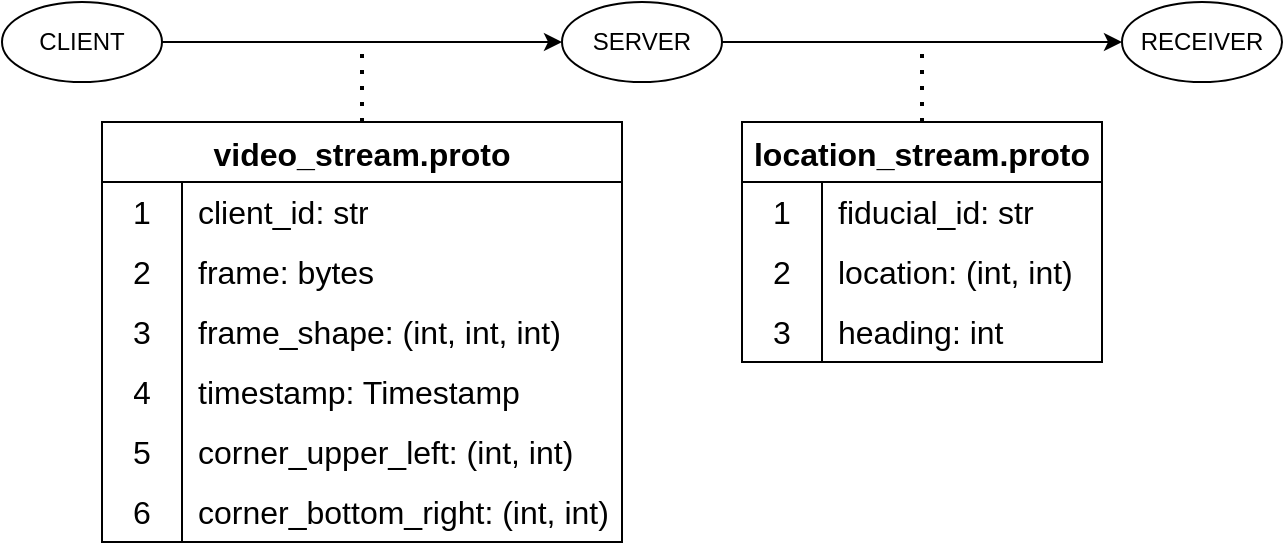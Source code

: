<mxfile version="20.8.8"><diagram name="Page-1" id="JWlhf868K9hY7RxE80pY"><mxGraphModel dx="2074" dy="1109" grid="1" gridSize="10" guides="1" tooltips="1" connect="1" arrows="1" fold="1" page="1" pageScale="1" pageWidth="850" pageHeight="1100" math="0" shadow="0"><root><mxCell id="0"/><mxCell id="1" parent="0"/><mxCell id="XJKbmh_eqoYTH4Dd0hII-1" value="CLIENT" style="ellipse;whiteSpace=wrap;html=1;" vertex="1" parent="1"><mxGeometry x="100" y="500" width="80" height="40" as="geometry"/></mxCell><mxCell id="XJKbmh_eqoYTH4Dd0hII-2" value="SERVER" style="ellipse;whiteSpace=wrap;html=1;" vertex="1" parent="1"><mxGeometry x="380" y="500" width="80" height="40" as="geometry"/></mxCell><mxCell id="XJKbmh_eqoYTH4Dd0hII-3" value="&lt;div&gt;RECEIVER&lt;/div&gt;" style="ellipse;whiteSpace=wrap;html=1;" vertex="1" parent="1"><mxGeometry x="660" y="500" width="80" height="40" as="geometry"/></mxCell><mxCell id="XJKbmh_eqoYTH4Dd0hII-4" value="" style="endArrow=classic;html=1;rounded=0;" edge="1" parent="1" source="XJKbmh_eqoYTH4Dd0hII-1" target="XJKbmh_eqoYTH4Dd0hII-2"><mxGeometry width="50" height="50" relative="1" as="geometry"><mxPoint x="400" y="600" as="sourcePoint"/><mxPoint x="450" y="550" as="targetPoint"/></mxGeometry></mxCell><mxCell id="XJKbmh_eqoYTH4Dd0hII-5" value="" style="endArrow=classic;html=1;rounded=0;" edge="1" parent="1" source="XJKbmh_eqoYTH4Dd0hII-2" target="XJKbmh_eqoYTH4Dd0hII-3"><mxGeometry width="50" height="50" relative="1" as="geometry"><mxPoint x="400" y="600" as="sourcePoint"/><mxPoint x="450" y="550" as="targetPoint"/></mxGeometry></mxCell><mxCell id="XJKbmh_eqoYTH4Dd0hII-12" value="video_stream.proto" style="shape=table;startSize=30;container=1;collapsible=0;childLayout=tableLayout;fixedRows=1;rowLines=0;fontStyle=1;strokeColor=default;fontSize=16;" vertex="1" parent="1"><mxGeometry x="150" y="560" width="260" height="210" as="geometry"/></mxCell><mxCell id="XJKbmh_eqoYTH4Dd0hII-13" value="" style="shape=tableRow;horizontal=0;startSize=0;swimlaneHead=0;swimlaneBody=0;top=0;left=0;bottom=0;right=0;collapsible=0;dropTarget=0;fillColor=none;points=[[0,0.5],[1,0.5]];portConstraint=eastwest;strokeColor=inherit;fontSize=16;" vertex="1" parent="XJKbmh_eqoYTH4Dd0hII-12"><mxGeometry y="30" width="260" height="30" as="geometry"/></mxCell><mxCell id="XJKbmh_eqoYTH4Dd0hII-14" value="1" style="shape=partialRectangle;html=1;whiteSpace=wrap;connectable=0;fillColor=none;top=0;left=0;bottom=0;right=0;overflow=hidden;pointerEvents=1;strokeColor=inherit;fontSize=16;" vertex="1" parent="XJKbmh_eqoYTH4Dd0hII-13"><mxGeometry width="40" height="30" as="geometry"><mxRectangle width="40" height="30" as="alternateBounds"/></mxGeometry></mxCell><mxCell id="XJKbmh_eqoYTH4Dd0hII-15" value="client_id: str" style="shape=partialRectangle;html=1;whiteSpace=wrap;connectable=0;fillColor=none;top=0;left=0;bottom=0;right=0;align=left;spacingLeft=6;overflow=hidden;strokeColor=inherit;fontSize=16;" vertex="1" parent="XJKbmh_eqoYTH4Dd0hII-13"><mxGeometry x="40" width="220" height="30" as="geometry"><mxRectangle width="220" height="30" as="alternateBounds"/></mxGeometry></mxCell><mxCell id="XJKbmh_eqoYTH4Dd0hII-16" value="" style="shape=tableRow;horizontal=0;startSize=0;swimlaneHead=0;swimlaneBody=0;top=0;left=0;bottom=0;right=0;collapsible=0;dropTarget=0;fillColor=none;points=[[0,0.5],[1,0.5]];portConstraint=eastwest;strokeColor=inherit;fontSize=16;" vertex="1" parent="XJKbmh_eqoYTH4Dd0hII-12"><mxGeometry y="60" width="260" height="30" as="geometry"/></mxCell><mxCell id="XJKbmh_eqoYTH4Dd0hII-17" value="2" style="shape=partialRectangle;html=1;whiteSpace=wrap;connectable=0;fillColor=none;top=0;left=0;bottom=0;right=0;overflow=hidden;strokeColor=inherit;fontSize=16;" vertex="1" parent="XJKbmh_eqoYTH4Dd0hII-16"><mxGeometry width="40" height="30" as="geometry"><mxRectangle width="40" height="30" as="alternateBounds"/></mxGeometry></mxCell><mxCell id="XJKbmh_eqoYTH4Dd0hII-18" value="frame: bytes" style="shape=partialRectangle;html=1;whiteSpace=wrap;connectable=0;fillColor=none;top=0;left=0;bottom=0;right=0;align=left;spacingLeft=6;overflow=hidden;strokeColor=inherit;fontSize=16;" vertex="1" parent="XJKbmh_eqoYTH4Dd0hII-16"><mxGeometry x="40" width="220" height="30" as="geometry"><mxRectangle width="220" height="30" as="alternateBounds"/></mxGeometry></mxCell><mxCell id="XJKbmh_eqoYTH4Dd0hII-19" value="" style="shape=tableRow;horizontal=0;startSize=0;swimlaneHead=0;swimlaneBody=0;top=0;left=0;bottom=0;right=0;collapsible=0;dropTarget=0;fillColor=none;points=[[0,0.5],[1,0.5]];portConstraint=eastwest;strokeColor=inherit;fontSize=16;" vertex="1" parent="XJKbmh_eqoYTH4Dd0hII-12"><mxGeometry y="90" width="260" height="30" as="geometry"/></mxCell><mxCell id="XJKbmh_eqoYTH4Dd0hII-20" value="3" style="shape=partialRectangle;html=1;whiteSpace=wrap;connectable=0;fillColor=none;top=0;left=0;bottom=0;right=0;overflow=hidden;strokeColor=inherit;fontSize=16;" vertex="1" parent="XJKbmh_eqoYTH4Dd0hII-19"><mxGeometry width="40" height="30" as="geometry"><mxRectangle width="40" height="30" as="alternateBounds"/></mxGeometry></mxCell><mxCell id="XJKbmh_eqoYTH4Dd0hII-21" value="frame_shape: (int, int, int)" style="shape=partialRectangle;html=1;whiteSpace=wrap;connectable=0;fillColor=none;top=0;left=0;bottom=0;right=0;align=left;spacingLeft=6;overflow=hidden;strokeColor=inherit;fontSize=16;" vertex="1" parent="XJKbmh_eqoYTH4Dd0hII-19"><mxGeometry x="40" width="220" height="30" as="geometry"><mxRectangle width="220" height="30" as="alternateBounds"/></mxGeometry></mxCell><mxCell id="XJKbmh_eqoYTH4Dd0hII-47" style="shape=tableRow;horizontal=0;startSize=0;swimlaneHead=0;swimlaneBody=0;top=0;left=0;bottom=0;right=0;collapsible=0;dropTarget=0;fillColor=none;points=[[0,0.5],[1,0.5]];portConstraint=eastwest;strokeColor=inherit;fontSize=16;" vertex="1" parent="XJKbmh_eqoYTH4Dd0hII-12"><mxGeometry y="120" width="260" height="30" as="geometry"/></mxCell><mxCell id="XJKbmh_eqoYTH4Dd0hII-48" value="4" style="shape=partialRectangle;html=1;whiteSpace=wrap;connectable=0;fillColor=none;top=0;left=0;bottom=0;right=0;overflow=hidden;strokeColor=inherit;fontSize=16;" vertex="1" parent="XJKbmh_eqoYTH4Dd0hII-47"><mxGeometry width="40" height="30" as="geometry"><mxRectangle width="40" height="30" as="alternateBounds"/></mxGeometry></mxCell><mxCell id="XJKbmh_eqoYTH4Dd0hII-49" value="timestamp: Timestamp" style="shape=partialRectangle;html=1;whiteSpace=wrap;connectable=0;fillColor=none;top=0;left=0;bottom=0;right=0;align=left;spacingLeft=6;overflow=hidden;strokeColor=inherit;fontSize=16;" vertex="1" parent="XJKbmh_eqoYTH4Dd0hII-47"><mxGeometry x="40" width="220" height="30" as="geometry"><mxRectangle width="220" height="30" as="alternateBounds"/></mxGeometry></mxCell><mxCell id="XJKbmh_eqoYTH4Dd0hII-50" style="shape=tableRow;horizontal=0;startSize=0;swimlaneHead=0;swimlaneBody=0;top=0;left=0;bottom=0;right=0;collapsible=0;dropTarget=0;fillColor=none;points=[[0,0.5],[1,0.5]];portConstraint=eastwest;strokeColor=inherit;fontSize=16;" vertex="1" parent="XJKbmh_eqoYTH4Dd0hII-12"><mxGeometry y="150" width="260" height="30" as="geometry"/></mxCell><mxCell id="XJKbmh_eqoYTH4Dd0hII-51" value="5" style="shape=partialRectangle;html=1;whiteSpace=wrap;connectable=0;fillColor=none;top=0;left=0;bottom=0;right=0;overflow=hidden;strokeColor=inherit;fontSize=16;" vertex="1" parent="XJKbmh_eqoYTH4Dd0hII-50"><mxGeometry width="40" height="30" as="geometry"><mxRectangle width="40" height="30" as="alternateBounds"/></mxGeometry></mxCell><mxCell id="XJKbmh_eqoYTH4Dd0hII-52" value="corner_upper_left: (int, int)" style="shape=partialRectangle;html=1;whiteSpace=wrap;connectable=0;fillColor=none;top=0;left=0;bottom=0;right=0;align=left;spacingLeft=6;overflow=hidden;strokeColor=inherit;fontSize=16;" vertex="1" parent="XJKbmh_eqoYTH4Dd0hII-50"><mxGeometry x="40" width="220" height="30" as="geometry"><mxRectangle width="220" height="30" as="alternateBounds"/></mxGeometry></mxCell><mxCell id="XJKbmh_eqoYTH4Dd0hII-53" style="shape=tableRow;horizontal=0;startSize=0;swimlaneHead=0;swimlaneBody=0;top=0;left=0;bottom=0;right=0;collapsible=0;dropTarget=0;fillColor=none;points=[[0,0.5],[1,0.5]];portConstraint=eastwest;strokeColor=inherit;fontSize=16;" vertex="1" parent="XJKbmh_eqoYTH4Dd0hII-12"><mxGeometry y="180" width="260" height="30" as="geometry"/></mxCell><mxCell id="XJKbmh_eqoYTH4Dd0hII-54" value="6" style="shape=partialRectangle;html=1;whiteSpace=wrap;connectable=0;fillColor=none;top=0;left=0;bottom=0;right=0;overflow=hidden;strokeColor=inherit;fontSize=16;" vertex="1" parent="XJKbmh_eqoYTH4Dd0hII-53"><mxGeometry width="40" height="30" as="geometry"><mxRectangle width="40" height="30" as="alternateBounds"/></mxGeometry></mxCell><mxCell id="XJKbmh_eqoYTH4Dd0hII-55" value="corner_bottom_right: (int, int)" style="shape=partialRectangle;html=1;whiteSpace=wrap;connectable=0;fillColor=none;top=0;left=0;bottom=0;right=0;align=left;spacingLeft=6;overflow=hidden;strokeColor=inherit;fontSize=16;" vertex="1" parent="XJKbmh_eqoYTH4Dd0hII-53"><mxGeometry x="40" width="220" height="30" as="geometry"><mxRectangle width="220" height="30" as="alternateBounds"/></mxGeometry></mxCell><mxCell id="XJKbmh_eqoYTH4Dd0hII-22" value="" style="shape=tableRow;horizontal=0;startSize=0;swimlaneHead=0;swimlaneBody=0;top=0;left=0;bottom=0;right=0;collapsible=0;dropTarget=0;fillColor=none;points=[[0,0.5],[1,0.5]];portConstraint=eastwest;strokeColor=inherit;fontSize=16;" vertex="1" parent="1"><mxGeometry x="190" y="670" width="180" height="30" as="geometry"/></mxCell><mxCell id="XJKbmh_eqoYTH4Dd0hII-25" value="" style="shape=tableRow;horizontal=0;startSize=0;swimlaneHead=0;swimlaneBody=0;top=0;left=0;bottom=0;right=0;collapsible=0;dropTarget=0;fillColor=none;points=[[0,0.5],[1,0.5]];portConstraint=eastwest;strokeColor=inherit;fontSize=16;" vertex="1" parent="1"><mxGeometry x="190" y="700" width="180" height="30" as="geometry"/></mxCell><mxCell id="XJKbmh_eqoYTH4Dd0hII-28" value="" style="shape=tableRow;horizontal=0;startSize=0;swimlaneHead=0;swimlaneBody=0;top=0;left=0;bottom=0;right=0;collapsible=0;dropTarget=0;fillColor=none;points=[[0,0.5],[1,0.5]];portConstraint=eastwest;strokeColor=inherit;fontSize=16;" vertex="1" parent="1"><mxGeometry x="190" y="730" width="180" height="30" as="geometry"/></mxCell><mxCell id="XJKbmh_eqoYTH4Dd0hII-31" value="location_stream.proto" style="shape=table;startSize=30;container=1;collapsible=0;childLayout=tableLayout;fixedRows=1;rowLines=0;fontStyle=1;strokeColor=default;fontSize=16;" vertex="1" parent="1"><mxGeometry x="470" y="560" width="180" height="120" as="geometry"/></mxCell><mxCell id="XJKbmh_eqoYTH4Dd0hII-32" value="" style="shape=tableRow;horizontal=0;startSize=0;swimlaneHead=0;swimlaneBody=0;top=0;left=0;bottom=0;right=0;collapsible=0;dropTarget=0;fillColor=none;points=[[0,0.5],[1,0.5]];portConstraint=eastwest;strokeColor=inherit;fontSize=16;" vertex="1" parent="XJKbmh_eqoYTH4Dd0hII-31"><mxGeometry y="30" width="180" height="30" as="geometry"/></mxCell><mxCell id="XJKbmh_eqoYTH4Dd0hII-33" value="1" style="shape=partialRectangle;html=1;whiteSpace=wrap;connectable=0;fillColor=none;top=0;left=0;bottom=0;right=0;overflow=hidden;pointerEvents=1;strokeColor=inherit;fontSize=16;" vertex="1" parent="XJKbmh_eqoYTH4Dd0hII-32"><mxGeometry width="40" height="30" as="geometry"><mxRectangle width="40" height="30" as="alternateBounds"/></mxGeometry></mxCell><mxCell id="XJKbmh_eqoYTH4Dd0hII-34" value="fiducial_id: str" style="shape=partialRectangle;html=1;whiteSpace=wrap;connectable=0;fillColor=none;top=0;left=0;bottom=0;right=0;align=left;spacingLeft=6;overflow=hidden;strokeColor=inherit;fontSize=16;" vertex="1" parent="XJKbmh_eqoYTH4Dd0hII-32"><mxGeometry x="40" width="140" height="30" as="geometry"><mxRectangle width="140" height="30" as="alternateBounds"/></mxGeometry></mxCell><mxCell id="XJKbmh_eqoYTH4Dd0hII-35" value="" style="shape=tableRow;horizontal=0;startSize=0;swimlaneHead=0;swimlaneBody=0;top=0;left=0;bottom=0;right=0;collapsible=0;dropTarget=0;fillColor=none;points=[[0,0.5],[1,0.5]];portConstraint=eastwest;strokeColor=inherit;fontSize=16;" vertex="1" parent="XJKbmh_eqoYTH4Dd0hII-31"><mxGeometry y="60" width="180" height="30" as="geometry"/></mxCell><mxCell id="XJKbmh_eqoYTH4Dd0hII-36" value="2" style="shape=partialRectangle;html=1;whiteSpace=wrap;connectable=0;fillColor=none;top=0;left=0;bottom=0;right=0;overflow=hidden;strokeColor=inherit;fontSize=16;" vertex="1" parent="XJKbmh_eqoYTH4Dd0hII-35"><mxGeometry width="40" height="30" as="geometry"><mxRectangle width="40" height="30" as="alternateBounds"/></mxGeometry></mxCell><mxCell id="XJKbmh_eqoYTH4Dd0hII-37" value="location: (int, int)" style="shape=partialRectangle;html=1;whiteSpace=wrap;connectable=0;fillColor=none;top=0;left=0;bottom=0;right=0;align=left;spacingLeft=6;overflow=hidden;strokeColor=inherit;fontSize=16;" vertex="1" parent="XJKbmh_eqoYTH4Dd0hII-35"><mxGeometry x="40" width="140" height="30" as="geometry"><mxRectangle width="140" height="30" as="alternateBounds"/></mxGeometry></mxCell><mxCell id="XJKbmh_eqoYTH4Dd0hII-38" value="" style="shape=tableRow;horizontal=0;startSize=0;swimlaneHead=0;swimlaneBody=0;top=0;left=0;bottom=0;right=0;collapsible=0;dropTarget=0;fillColor=none;points=[[0,0.5],[1,0.5]];portConstraint=eastwest;strokeColor=inherit;fontSize=16;" vertex="1" parent="XJKbmh_eqoYTH4Dd0hII-31"><mxGeometry y="90" width="180" height="30" as="geometry"/></mxCell><mxCell id="XJKbmh_eqoYTH4Dd0hII-39" value="3" style="shape=partialRectangle;html=1;whiteSpace=wrap;connectable=0;fillColor=none;top=0;left=0;bottom=0;right=0;overflow=hidden;strokeColor=inherit;fontSize=16;" vertex="1" parent="XJKbmh_eqoYTH4Dd0hII-38"><mxGeometry width="40" height="30" as="geometry"><mxRectangle width="40" height="30" as="alternateBounds"/></mxGeometry></mxCell><mxCell id="XJKbmh_eqoYTH4Dd0hII-40" value="heading: int" style="shape=partialRectangle;html=1;whiteSpace=wrap;connectable=0;fillColor=none;top=0;left=0;bottom=0;right=0;align=left;spacingLeft=6;overflow=hidden;strokeColor=inherit;fontSize=16;" vertex="1" parent="XJKbmh_eqoYTH4Dd0hII-38"><mxGeometry x="40" width="140" height="30" as="geometry"><mxRectangle width="140" height="30" as="alternateBounds"/></mxGeometry></mxCell><mxCell id="XJKbmh_eqoYTH4Dd0hII-56" value="" style="endArrow=none;dashed=1;html=1;dashPattern=1 3;strokeWidth=2;rounded=0;" edge="1" parent="1" source="XJKbmh_eqoYTH4Dd0hII-12"><mxGeometry width="50" height="50" relative="1" as="geometry"><mxPoint x="400" y="600" as="sourcePoint"/><mxPoint x="280" y="520" as="targetPoint"/></mxGeometry></mxCell><mxCell id="XJKbmh_eqoYTH4Dd0hII-57" value="" style="endArrow=none;dashed=1;html=1;dashPattern=1 3;strokeWidth=2;rounded=0;" edge="1" parent="1" source="XJKbmh_eqoYTH4Dd0hII-31"><mxGeometry width="50" height="50" relative="1" as="geometry"><mxPoint x="400" y="600" as="sourcePoint"/><mxPoint x="560" y="520" as="targetPoint"/></mxGeometry></mxCell></root></mxGraphModel></diagram></mxfile>